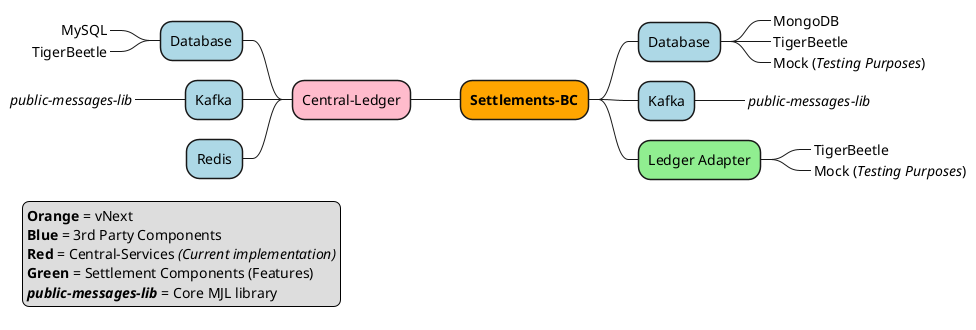 @startmindmap
+[#Orange] **Settlements-BC**
++[#Lightblue] Database
+++_ MongoDB
+++_ TigerBeetle
+++_ Mock (//Testing Purposes//)
++[#Lightblue] Kafka
+++_ //public-messages-lib//
++[#LightGreen] Ledger Adapter
***_ TigerBeetle
***_ Mock (//Testing Purposes//)
--[#FFBBCC] Central-Ledger
---[#Lightblue] Database
----_ MySQL
----_ TigerBeetle
---[#Lightblue] Kafka
----_ //public-messages-lib//
---[#Lightblue] Redis

legend left
**Orange** = vNext
**Blue** = 3rd Party Components
**Red** = Central-Services //(Current implementation)//
**Green** = Settlement Components (Features)
**//public-messages-lib//** = Core MJL library
endlegend

@endmindmap